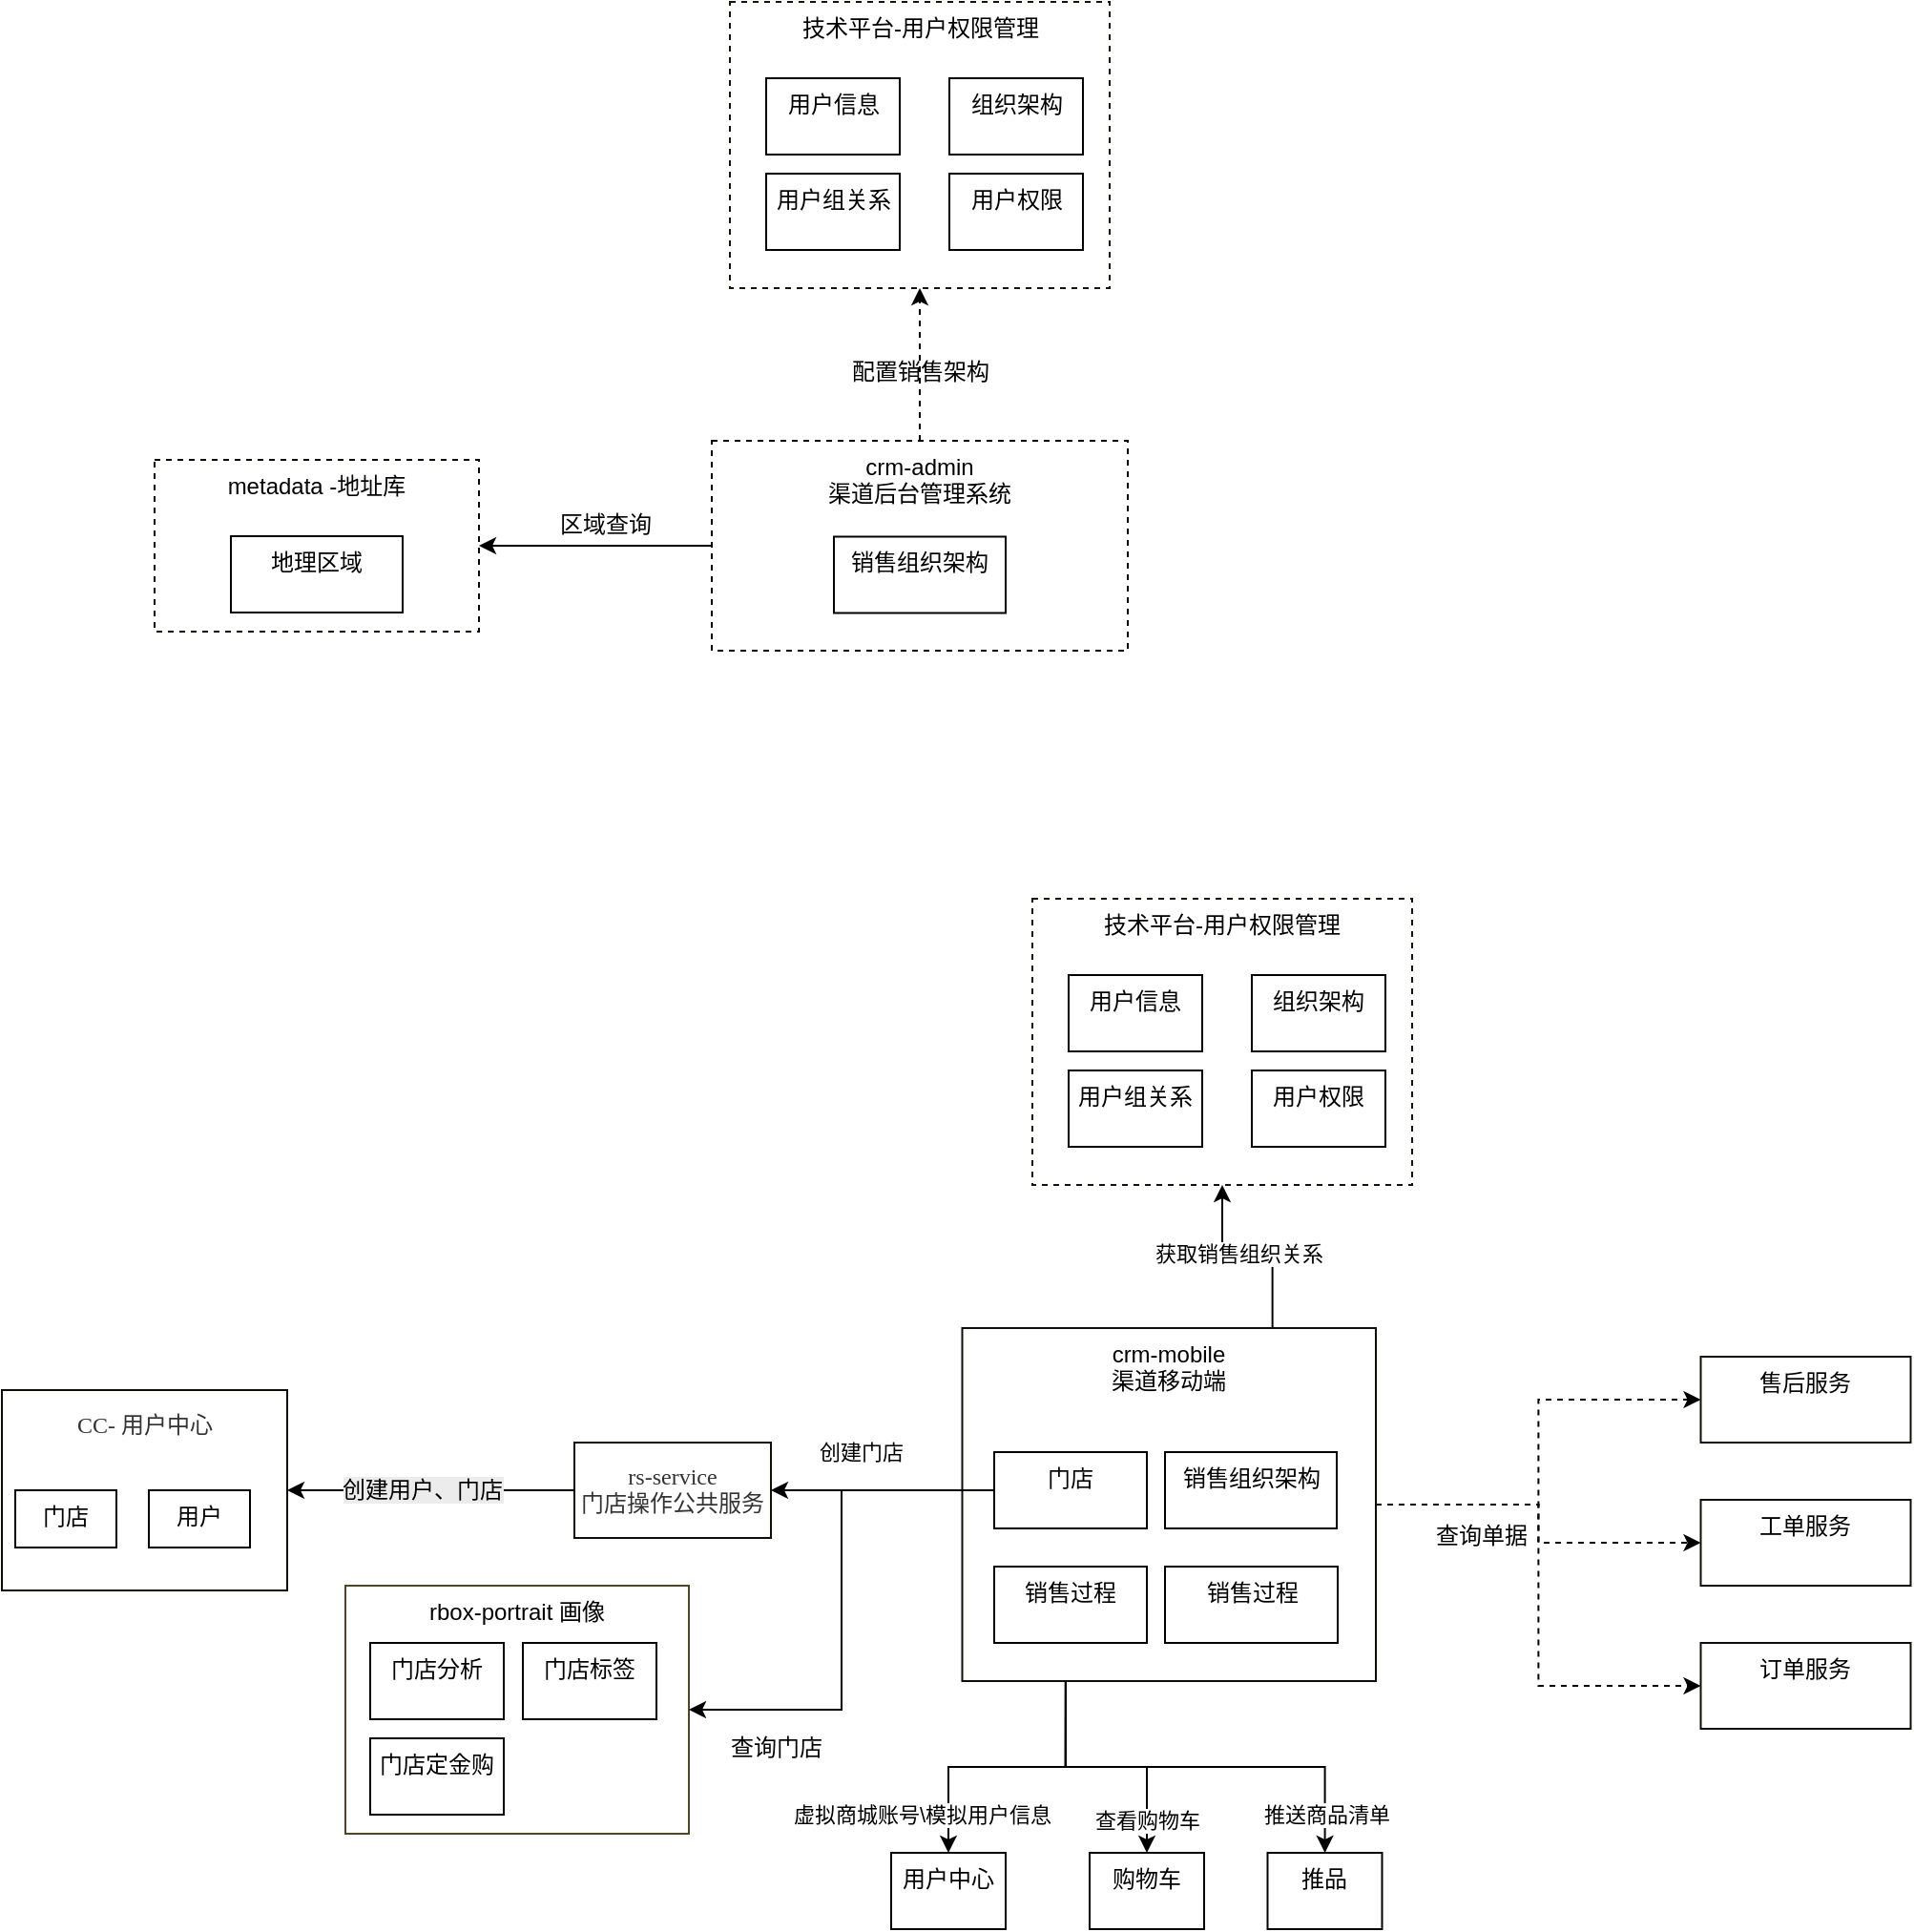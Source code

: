 <mxfile version="28.1.0">
  <diagram name="第 1 页" id="mgR1tlyyxq-HVjeuMNXy">
    <mxGraphModel dx="1038" dy="828" grid="1" gridSize="10" guides="1" tooltips="1" connect="1" arrows="1" fold="1" page="1" pageScale="1" pageWidth="827" pageHeight="1169" math="0" shadow="0">
      <root>
        <mxCell id="0" />
        <mxCell id="1" parent="0" />
        <mxCell id="X2_W-pZDhPTLX9-f0x4O-12" style="edgeStyle=orthogonalEdgeStyle;rounded=0;orthogonalLoop=1;jettySize=auto;html=1;entryX=0.5;entryY=1;entryDx=0;entryDy=0;strokeColor=#000000;align=center;verticalAlign=top;fontFamily=Helvetica;fontSize=12;fontColor=default;labelBackgroundColor=none;endArrow=classic;fillColor=none;dashed=1;pointerEvents=0;gradientColor=none;" parent="1" source="X2_W-pZDhPTLX9-f0x4O-2" target="X2_W-pZDhPTLX9-f0x4O-4" edge="1">
          <mxGeometry relative="1" as="geometry" />
        </mxCell>
        <mxCell id="X2_W-pZDhPTLX9-f0x4O-13" value="配置销售架构" style="edgeLabel;html=1;align=center;verticalAlign=top;resizable=0;points=[];rounded=0;strokeColor=#EBC75E;fontFamily=Helvetica;fontSize=12;fontColor=default;labelBackgroundColor=none;fillColor=none;pointerEvents=0;gradientColor=none;" parent="X2_W-pZDhPTLX9-f0x4O-12" vertex="1" connectable="0">
          <mxGeometry x="-0.092" y="2" relative="1" as="geometry">
            <mxPoint x="2" y="-14" as="offset" />
          </mxGeometry>
        </mxCell>
        <mxCell id="X2_W-pZDhPTLX9-f0x4O-30" style="edgeStyle=orthogonalEdgeStyle;rounded=0;orthogonalLoop=1;jettySize=auto;html=1;entryX=1;entryY=0.5;entryDx=0;entryDy=0;strokeColor=#000000;align=center;verticalAlign=top;fontFamily=Helvetica;fontSize=12;fontColor=default;labelBackgroundColor=none;endArrow=classic;fillColor=none;pointerEvents=0;gradientColor=none;" parent="1" source="X2_W-pZDhPTLX9-f0x4O-2" target="X2_W-pZDhPTLX9-f0x4O-28" edge="1">
          <mxGeometry relative="1" as="geometry" />
        </mxCell>
        <mxCell id="X2_W-pZDhPTLX9-f0x4O-31" value="区域查询" style="edgeLabel;html=1;align=center;verticalAlign=top;resizable=0;points=[];rounded=0;strokeColor=#EBC75E;fontFamily=Helvetica;fontSize=12;fontColor=default;labelBackgroundColor=none;fillColor=none;pointerEvents=0;gradientColor=none;" parent="X2_W-pZDhPTLX9-f0x4O-30" vertex="1" connectable="0">
          <mxGeometry x="-0.135" y="3" relative="1" as="geometry">
            <mxPoint x="-3" y="-28" as="offset" />
          </mxGeometry>
        </mxCell>
        <mxCell id="X2_W-pZDhPTLX9-f0x4O-2" value="crm-admin &lt;br&gt;渠道后台管理系统" style="rounded=0;whiteSpace=wrap;html=1;labelBackgroundColor=none;fillColor=none;strokeColor=default;align=center;verticalAlign=top;fontFamily=Helvetica;fontSize=12;fontColor=default;dashed=1;pointerEvents=0;gradientColor=none;" parent="1" vertex="1">
          <mxGeometry x="442" y="320" width="218" height="110" as="geometry" />
        </mxCell>
        <mxCell id="LwIIjkbttN6UYG1uhB5L-2" value="" style="group;pointerEvents=0;align=center;verticalAlign=top;fontFamily=Helvetica;fontSize=12;fontColor=default;fillColor=none;gradientColor=none;" vertex="1" connectable="0" parent="1">
          <mxGeometry x="451.5" y="90" width="199" height="150" as="geometry" />
        </mxCell>
        <mxCell id="X2_W-pZDhPTLX9-f0x4O-4" value="技术平台-用户权限管理" style="rounded=0;whiteSpace=wrap;html=1;labelBackgroundColor=none;fillColor=none;strokeColor=#171309;verticalAlign=top;dashed=1;pointerEvents=0;align=center;fontFamily=Helvetica;fontSize=12;fontColor=default;gradientColor=none;" parent="LwIIjkbttN6UYG1uhB5L-2" vertex="1">
          <mxGeometry width="199" height="150" as="geometry" />
        </mxCell>
        <mxCell id="X2_W-pZDhPTLX9-f0x4O-19" value="用户信息" style="rounded=0;whiteSpace=wrap;html=1;pointerEvents=0;align=center;verticalAlign=top;fontFamily=Helvetica;fontSize=12;fontColor=default;fillColor=none;gradientColor=none;" parent="LwIIjkbttN6UYG1uhB5L-2" vertex="1">
          <mxGeometry x="19" y="40" width="70" height="40" as="geometry" />
        </mxCell>
        <mxCell id="X2_W-pZDhPTLX9-f0x4O-20" value="组织架构" style="rounded=0;whiteSpace=wrap;html=1;pointerEvents=0;align=center;verticalAlign=top;fontFamily=Helvetica;fontSize=12;fontColor=default;fillColor=none;gradientColor=none;" parent="LwIIjkbttN6UYG1uhB5L-2" vertex="1">
          <mxGeometry x="115" y="40" width="70" height="40" as="geometry" />
        </mxCell>
        <mxCell id="X2_W-pZDhPTLX9-f0x4O-21" value="用户组关系" style="rounded=0;whiteSpace=wrap;html=1;pointerEvents=0;align=center;verticalAlign=top;fontFamily=Helvetica;fontSize=12;fontColor=default;fillColor=none;gradientColor=none;" parent="LwIIjkbttN6UYG1uhB5L-2" vertex="1">
          <mxGeometry x="19" y="90" width="70" height="40" as="geometry" />
        </mxCell>
        <mxCell id="LwIIjkbttN6UYG1uhB5L-1" value="用户权限" style="rounded=0;whiteSpace=wrap;html=1;pointerEvents=0;align=center;verticalAlign=top;fontFamily=Helvetica;fontSize=12;fontColor=default;fillColor=none;gradientColor=none;" vertex="1" parent="LwIIjkbttN6UYG1uhB5L-2">
          <mxGeometry x="115" y="90" width="70" height="40" as="geometry" />
        </mxCell>
        <mxCell id="LwIIjkbttN6UYG1uhB5L-9" value="销售组织架构" style="rounded=0;whiteSpace=wrap;html=1;pointerEvents=0;align=center;verticalAlign=top;fontFamily=Helvetica;fontSize=12;fontColor=default;fillColor=none;gradientColor=none;" vertex="1" parent="1">
          <mxGeometry x="506" y="370.25" width="90" height="40" as="geometry" />
        </mxCell>
        <mxCell id="LwIIjkbttN6UYG1uhB5L-19" value="" style="group;pointerEvents=0;align=center;verticalAlign=top;fontFamily=Helvetica;fontSize=12;fontColor=default;fillColor=none;gradientColor=none;" vertex="1" connectable="0" parent="1">
          <mxGeometry x="150" y="330" width="170" height="90" as="geometry" />
        </mxCell>
        <mxCell id="X2_W-pZDhPTLX9-f0x4O-28" value="metadata -地址库" style="rounded=0;whiteSpace=wrap;html=1;strokeColor=#0A0904;align=center;verticalAlign=top;fontFamily=Helvetica;fontSize=12;fontColor=default;labelBackgroundColor=none;fillColor=none;pointerEvents=0;gradientColor=none;dashed=1;" parent="LwIIjkbttN6UYG1uhB5L-19" vertex="1">
          <mxGeometry width="170" height="90" as="geometry" />
        </mxCell>
        <mxCell id="LwIIjkbttN6UYG1uhB5L-18" value="地理区域" style="rounded=0;whiteSpace=wrap;html=1;pointerEvents=0;align=center;verticalAlign=top;fontFamily=Helvetica;fontSize=12;fontColor=default;fillColor=none;gradientColor=none;" vertex="1" parent="LwIIjkbttN6UYG1uhB5L-19">
          <mxGeometry x="40" y="40" width="90" height="40" as="geometry" />
        </mxCell>
        <mxCell id="LwIIjkbttN6UYG1uhB5L-56" style="edgeStyle=orthogonalEdgeStyle;rounded=0;orthogonalLoop=1;jettySize=auto;html=1;entryX=0;entryY=0.5;entryDx=0;entryDy=0;strokeColor=#000000;align=center;verticalAlign=top;fontFamily=Helvetica;fontSize=12;fontColor=default;labelBackgroundColor=none;endArrow=classic;fillColor=none;pointerEvents=0;gradientColor=none;dashed=1;" edge="1" parent="1" source="LwIIjkbttN6UYG1uhB5L-60" target="LwIIjkbttN6UYG1uhB5L-65">
          <mxGeometry relative="1" as="geometry" />
        </mxCell>
        <mxCell id="LwIIjkbttN6UYG1uhB5L-57" style="edgeStyle=orthogonalEdgeStyle;rounded=0;orthogonalLoop=1;jettySize=auto;html=1;strokeColor=#000000;align=center;verticalAlign=top;fontFamily=Helvetica;fontSize=12;fontColor=default;labelBackgroundColor=none;endArrow=classic;fillColor=none;pointerEvents=0;gradientColor=none;dashed=1;" edge="1" parent="1" source="LwIIjkbttN6UYG1uhB5L-60" target="LwIIjkbttN6UYG1uhB5L-66">
          <mxGeometry relative="1" as="geometry" />
        </mxCell>
        <mxCell id="LwIIjkbttN6UYG1uhB5L-58" style="edgeStyle=orthogonalEdgeStyle;rounded=0;orthogonalLoop=1;jettySize=auto;html=1;entryX=0;entryY=0.5;entryDx=0;entryDy=0;strokeColor=#000000;align=center;verticalAlign=top;fontFamily=Helvetica;fontSize=12;fontColor=default;labelBackgroundColor=none;endArrow=classic;fillColor=none;pointerEvents=0;gradientColor=none;dashed=1;" edge="1" parent="1" source="LwIIjkbttN6UYG1uhB5L-60" target="LwIIjkbttN6UYG1uhB5L-67">
          <mxGeometry relative="1" as="geometry" />
        </mxCell>
        <mxCell id="LwIIjkbttN6UYG1uhB5L-59" value="查询单据" style="edgeLabel;html=1;align=center;verticalAlign=top;resizable=0;points=[];rounded=0;strokeColor=#000000;fontFamily=Helvetica;fontSize=12;fontColor=default;labelBackgroundColor=none;fillColor=none;pointerEvents=0;gradientColor=none;dashed=1;" vertex="1" connectable="0" parent="LwIIjkbttN6UYG1uhB5L-58">
          <mxGeometry x="-0.59" y="-1" relative="1" as="geometry">
            <mxPoint y="1" as="offset" />
          </mxGeometry>
        </mxCell>
        <mxCell id="LwIIjkbttN6UYG1uhB5L-90" style="edgeStyle=orthogonalEdgeStyle;rounded=0;orthogonalLoop=1;jettySize=auto;html=1;exitX=0.75;exitY=0;exitDx=0;exitDy=0;entryX=0.5;entryY=1;entryDx=0;entryDy=0;" edge="1" parent="1" source="LwIIjkbttN6UYG1uhB5L-60" target="LwIIjkbttN6UYG1uhB5L-83">
          <mxGeometry relative="1" as="geometry" />
        </mxCell>
        <mxCell id="LwIIjkbttN6UYG1uhB5L-91" value="获取销售组织关系" style="edgeLabel;html=1;align=center;verticalAlign=middle;resizable=0;points=[];" vertex="1" connectable="0" parent="LwIIjkbttN6UYG1uhB5L-90">
          <mxGeometry x="0.099" y="-2" relative="1" as="geometry">
            <mxPoint as="offset" />
          </mxGeometry>
        </mxCell>
        <mxCell id="LwIIjkbttN6UYG1uhB5L-102" style="edgeStyle=orthogonalEdgeStyle;rounded=0;orthogonalLoop=1;jettySize=auto;html=1;exitX=0.25;exitY=1;exitDx=0;exitDy=0;entryX=0.5;entryY=0;entryDx=0;entryDy=0;" edge="1" parent="1" source="LwIIjkbttN6UYG1uhB5L-60" target="LwIIjkbttN6UYG1uhB5L-99">
          <mxGeometry relative="1" as="geometry" />
        </mxCell>
        <mxCell id="LwIIjkbttN6UYG1uhB5L-103" value="虚拟商城账号\模拟用户信息" style="edgeLabel;html=1;align=center;verticalAlign=middle;resizable=0;points=[];" vertex="1" connectable="0" parent="LwIIjkbttN6UYG1uhB5L-102">
          <mxGeometry x="-0.275" y="1" relative="1" as="geometry">
            <mxPoint x="-66" y="24" as="offset" />
          </mxGeometry>
        </mxCell>
        <mxCell id="LwIIjkbttN6UYG1uhB5L-104" style="edgeStyle=orthogonalEdgeStyle;rounded=0;orthogonalLoop=1;jettySize=auto;html=1;exitX=0.25;exitY=1;exitDx=0;exitDy=0;entryX=0.5;entryY=0;entryDx=0;entryDy=0;" edge="1" parent="1" source="LwIIjkbttN6UYG1uhB5L-60" target="LwIIjkbttN6UYG1uhB5L-94">
          <mxGeometry relative="1" as="geometry" />
        </mxCell>
        <mxCell id="LwIIjkbttN6UYG1uhB5L-105" value="查看购物车" style="edgeLabel;html=1;align=center;verticalAlign=middle;resizable=0;points=[];" vertex="1" connectable="0" parent="LwIIjkbttN6UYG1uhB5L-104">
          <mxGeometry x="0.57" y="-3" relative="1" as="geometry">
            <mxPoint x="3" y="11" as="offset" />
          </mxGeometry>
        </mxCell>
        <mxCell id="LwIIjkbttN6UYG1uhB5L-106" style="edgeStyle=orthogonalEdgeStyle;rounded=0;orthogonalLoop=1;jettySize=auto;html=1;exitX=0.25;exitY=1;exitDx=0;exitDy=0;" edge="1" parent="1" source="LwIIjkbttN6UYG1uhB5L-60" target="LwIIjkbttN6UYG1uhB5L-95">
          <mxGeometry relative="1" as="geometry" />
        </mxCell>
        <mxCell id="LwIIjkbttN6UYG1uhB5L-107" value="推送商品清单" style="edgeLabel;html=1;align=center;verticalAlign=middle;resizable=0;points=[];" vertex="1" connectable="0" parent="LwIIjkbttN6UYG1uhB5L-106">
          <mxGeometry x="0.819" relative="1" as="geometry">
            <mxPoint as="offset" />
          </mxGeometry>
        </mxCell>
        <mxCell id="LwIIjkbttN6UYG1uhB5L-60" value="crm-mobile&lt;br&gt;渠道移动端" style="rounded=0;whiteSpace=wrap;html=1;labelBackgroundColor=none;fillColor=none;strokeColor=#0F0D06;align=center;verticalAlign=top;fontFamily=Helvetica;fontSize=12;fontColor=default;pointerEvents=0;gradientColor=none;" vertex="1" parent="1">
          <mxGeometry x="573.25" y="785" width="216.75" height="185" as="geometry" />
        </mxCell>
        <mxCell id="LwIIjkbttN6UYG1uhB5L-61" style="edgeStyle=orthogonalEdgeStyle;rounded=0;orthogonalLoop=1;jettySize=auto;html=1;" edge="1" parent="1" source="LwIIjkbttN6UYG1uhB5L-63" target="LwIIjkbttN6UYG1uhB5L-64">
          <mxGeometry relative="1" as="geometry" />
        </mxCell>
        <mxCell id="LwIIjkbttN6UYG1uhB5L-62" value="&lt;span style=&quot;font-size: 12px; background-color: rgb(236, 236, 236);&quot;&gt;创建用户、门店&lt;/span&gt;" style="edgeLabel;html=1;align=center;verticalAlign=middle;resizable=0;points=[];" vertex="1" connectable="0" parent="LwIIjkbttN6UYG1uhB5L-61">
          <mxGeometry x="0.106" y="2" relative="1" as="geometry">
            <mxPoint x="3" y="-2" as="offset" />
          </mxGeometry>
        </mxCell>
        <mxCell id="LwIIjkbttN6UYG1uhB5L-63" value="&lt;div style=&quot;&quot; data-hash=&quot;bb3747c14deb23fc009aacc1bc356d5e&quot; data-version=&quot;3.0.0&quot;&gt;&lt;/div&gt;&lt;div style=&quot;&quot; class=&quot;document&quot;&gt;&lt;div class=&quot;section&quot;&gt;&lt;p style=&quot;margin: 3pt 0pt; font-family: 等线;&quot; class=&quot;paragraph text-align-type-left&quot;&gt;&lt;font color=&quot;#333333&quot;&gt;&lt;span&gt;rs-service &lt;br&gt;门店操作公共服务&lt;/span&gt;&lt;/font&gt;&lt;/p&gt;&lt;/div&gt;&lt;/div&gt;" style="rounded=0;whiteSpace=wrap;html=1;labelBackgroundColor=none;fillColor=none;strokeColor=#0F0D06;fontSize=12;align=center;verticalAlign=top;fontFamily=Helvetica;fontColor=default;pointerEvents=0;gradientColor=none;" vertex="1" parent="1">
          <mxGeometry x="370" y="845" width="103" height="50" as="geometry" />
        </mxCell>
        <mxCell id="LwIIjkbttN6UYG1uhB5L-64" value="&lt;div style=&quot;&quot; data-hash=&quot;bb3747c14deb23fc009aacc1bc356d5e&quot; data-version=&quot;3.0.0&quot;&gt;&lt;/div&gt;&lt;div style=&quot;&quot; class=&quot;document&quot;&gt;&lt;div class=&quot;section&quot;&gt;&lt;p style=&quot;margin: 3pt 0pt; font-family: 等线;&quot; class=&quot;paragraph text-align-type-left&quot;&gt;&lt;font color=&quot;#333333&quot;&gt;&lt;span&gt;CC-&amp;nbsp;&lt;/span&gt;&lt;/font&gt;&lt;span style=&quot;color: light-dark(rgb(51, 51, 51), rgb(193, 193, 193)); background-color: transparent;&quot;&gt;用户中心&lt;/span&gt;&lt;/p&gt;&lt;/div&gt;&lt;/div&gt;" style="rounded=0;whiteSpace=wrap;html=1;labelBackgroundColor=none;fillColor=none;strokeColor=#0F0D06;fontSize=12;align=center;verticalAlign=top;fontFamily=Helvetica;fontColor=default;pointerEvents=0;gradientColor=none;" vertex="1" parent="1">
          <mxGeometry x="70" y="817.5" width="149.5" height="105" as="geometry" />
        </mxCell>
        <mxCell id="LwIIjkbttN6UYG1uhB5L-65" value="售后服务" style="rounded=0;whiteSpace=wrap;html=1;labelBackgroundColor=none;fillColor=none;strokeColor=#0F0D06;align=center;verticalAlign=top;fontFamily=Helvetica;fontSize=12;fontColor=default;pointerEvents=0;gradientColor=none;" vertex="1" parent="1">
          <mxGeometry x="960.25" y="800" width="110" height="45" as="geometry" />
        </mxCell>
        <mxCell id="LwIIjkbttN6UYG1uhB5L-66" value="工单服务" style="rounded=0;whiteSpace=wrap;html=1;labelBackgroundColor=none;fillColor=none;strokeColor=#0F0D06;align=center;verticalAlign=top;fontFamily=Helvetica;fontSize=12;fontColor=default;pointerEvents=0;gradientColor=none;" vertex="1" parent="1">
          <mxGeometry x="960.25" y="875" width="110" height="45" as="geometry" />
        </mxCell>
        <mxCell id="LwIIjkbttN6UYG1uhB5L-67" value="订单服务" style="rounded=0;whiteSpace=wrap;html=1;labelBackgroundColor=none;fillColor=none;strokeColor=#0F0D06;align=center;verticalAlign=top;fontFamily=Helvetica;fontSize=12;fontColor=default;pointerEvents=0;gradientColor=none;" vertex="1" parent="1">
          <mxGeometry x="960.25" y="950" width="110" height="45" as="geometry" />
        </mxCell>
        <mxCell id="LwIIjkbttN6UYG1uhB5L-68" value="" style="group;pointerEvents=0;align=center;verticalAlign=top;fontFamily=Helvetica;fontSize=12;fontColor=default;fillColor=none;gradientColor=none;strokeColor=#0F0D06;" vertex="1" connectable="0" parent="1">
          <mxGeometry x="250.0" y="920" width="180" height="130" as="geometry" />
        </mxCell>
        <mxCell id="LwIIjkbttN6UYG1uhB5L-69" value="rbox-portrait 画像" style="rounded=0;whiteSpace=wrap;html=1;labelBackgroundColor=none;fillColor=none;strokeColor=#524521;align=center;verticalAlign=top;fontFamily=Helvetica;fontSize=12;fontColor=default;pointerEvents=0;gradientColor=none;" vertex="1" parent="LwIIjkbttN6UYG1uhB5L-68">
          <mxGeometry width="180" height="130" as="geometry" />
        </mxCell>
        <mxCell id="LwIIjkbttN6UYG1uhB5L-70" value="门店分析" style="rounded=0;whiteSpace=wrap;html=1;pointerEvents=0;align=center;verticalAlign=top;fontFamily=Helvetica;fontSize=12;fontColor=default;fillColor=none;gradientColor=none;" vertex="1" parent="LwIIjkbttN6UYG1uhB5L-68">
          <mxGeometry x="13" y="30" width="70" height="40" as="geometry" />
        </mxCell>
        <mxCell id="LwIIjkbttN6UYG1uhB5L-71" value="门店标签" style="rounded=0;whiteSpace=wrap;html=1;pointerEvents=0;align=center;verticalAlign=top;fontFamily=Helvetica;fontSize=12;fontColor=default;fillColor=none;gradientColor=none;" vertex="1" parent="LwIIjkbttN6UYG1uhB5L-68">
          <mxGeometry x="93" y="30" width="70" height="40" as="geometry" />
        </mxCell>
        <mxCell id="LwIIjkbttN6UYG1uhB5L-72" value="门店定金购" style="rounded=0;whiteSpace=wrap;html=1;pointerEvents=0;align=center;verticalAlign=top;fontFamily=Helvetica;fontSize=12;fontColor=default;fillColor=none;gradientColor=none;" vertex="1" parent="LwIIjkbttN6UYG1uhB5L-68">
          <mxGeometry x="13.0" y="80" width="70" height="40" as="geometry" />
        </mxCell>
        <mxCell id="LwIIjkbttN6UYG1uhB5L-73" value="" style="edgeStyle=orthogonalEdgeStyle;rounded=0;orthogonalLoop=1;jettySize=auto;html=1;" edge="1" parent="1" source="LwIIjkbttN6UYG1uhB5L-76" target="LwIIjkbttN6UYG1uhB5L-63">
          <mxGeometry relative="1" as="geometry" />
        </mxCell>
        <mxCell id="LwIIjkbttN6UYG1uhB5L-74" value="创建门店" style="edgeLabel;html=1;align=center;verticalAlign=middle;resizable=0;points=[];" vertex="1" connectable="0" parent="LwIIjkbttN6UYG1uhB5L-73">
          <mxGeometry x="0.179" y="1" relative="1" as="geometry">
            <mxPoint x="-1" y="-21" as="offset" />
          </mxGeometry>
        </mxCell>
        <mxCell id="LwIIjkbttN6UYG1uhB5L-75" style="edgeStyle=orthogonalEdgeStyle;rounded=0;orthogonalLoop=1;jettySize=auto;html=1;exitX=0;exitY=0.5;exitDx=0;exitDy=0;entryX=1;entryY=0.5;entryDx=0;entryDy=0;" edge="1" parent="1" source="LwIIjkbttN6UYG1uhB5L-76" target="LwIIjkbttN6UYG1uhB5L-69">
          <mxGeometry relative="1" as="geometry" />
        </mxCell>
        <mxCell id="LwIIjkbttN6UYG1uhB5L-76" value="门店" style="rounded=0;whiteSpace=wrap;html=1;pointerEvents=0;align=center;verticalAlign=top;fontFamily=Helvetica;fontSize=12;fontColor=default;fillColor=none;gradientColor=none;" vertex="1" parent="1">
          <mxGeometry x="590" y="850" width="80" height="40" as="geometry" />
        </mxCell>
        <mxCell id="LwIIjkbttN6UYG1uhB5L-77" value="销售组织架构" style="rounded=0;whiteSpace=wrap;html=1;pointerEvents=0;align=center;verticalAlign=top;fontFamily=Helvetica;fontSize=12;fontColor=default;fillColor=none;gradientColor=none;" vertex="1" parent="1">
          <mxGeometry x="679.5" y="850" width="90" height="40" as="geometry" />
        </mxCell>
        <mxCell id="LwIIjkbttN6UYG1uhB5L-78" value="查询门店" style="text;html=1;align=center;verticalAlign=middle;whiteSpace=wrap;rounded=0;" vertex="1" parent="1">
          <mxGeometry x="446" y="990" width="60" height="30" as="geometry" />
        </mxCell>
        <mxCell id="LwIIjkbttN6UYG1uhB5L-79" value="门店" style="rounded=0;whiteSpace=wrap;html=1;pointerEvents=0;align=center;verticalAlign=top;fontFamily=Helvetica;fontSize=12;fontColor=default;fillColor=none;gradientColor=none;" vertex="1" parent="1">
          <mxGeometry x="77" y="870" width="53" height="30" as="geometry" />
        </mxCell>
        <mxCell id="LwIIjkbttN6UYG1uhB5L-80" value="用户" style="rounded=0;whiteSpace=wrap;html=1;pointerEvents=0;align=center;verticalAlign=top;fontFamily=Helvetica;fontSize=12;fontColor=default;fillColor=none;gradientColor=none;" vertex="1" parent="1">
          <mxGeometry x="147" y="870" width="53" height="30" as="geometry" />
        </mxCell>
        <mxCell id="LwIIjkbttN6UYG1uhB5L-82" value="" style="group;pointerEvents=0;align=center;verticalAlign=top;fontFamily=Helvetica;fontSize=12;fontColor=default;fillColor=none;gradientColor=none;" vertex="1" connectable="0" parent="1">
          <mxGeometry x="610" y="560" width="199" height="150" as="geometry" />
        </mxCell>
        <mxCell id="LwIIjkbttN6UYG1uhB5L-83" value="技术平台-用户权限管理" style="rounded=0;whiteSpace=wrap;html=1;labelBackgroundColor=none;fillColor=none;strokeColor=#171309;verticalAlign=top;dashed=1;pointerEvents=0;align=center;fontFamily=Helvetica;fontSize=12;fontColor=default;gradientColor=none;" vertex="1" parent="LwIIjkbttN6UYG1uhB5L-82">
          <mxGeometry width="199" height="150" as="geometry" />
        </mxCell>
        <mxCell id="LwIIjkbttN6UYG1uhB5L-84" value="用户信息" style="rounded=0;whiteSpace=wrap;html=1;pointerEvents=0;align=center;verticalAlign=top;fontFamily=Helvetica;fontSize=12;fontColor=default;fillColor=none;gradientColor=none;" vertex="1" parent="LwIIjkbttN6UYG1uhB5L-82">
          <mxGeometry x="19" y="40" width="70" height="40" as="geometry" />
        </mxCell>
        <mxCell id="LwIIjkbttN6UYG1uhB5L-85" value="组织架构" style="rounded=0;whiteSpace=wrap;html=1;pointerEvents=0;align=center;verticalAlign=top;fontFamily=Helvetica;fontSize=12;fontColor=default;fillColor=none;gradientColor=none;" vertex="1" parent="LwIIjkbttN6UYG1uhB5L-82">
          <mxGeometry x="115" y="40" width="70" height="40" as="geometry" />
        </mxCell>
        <mxCell id="LwIIjkbttN6UYG1uhB5L-86" value="用户组关系" style="rounded=0;whiteSpace=wrap;html=1;pointerEvents=0;align=center;verticalAlign=top;fontFamily=Helvetica;fontSize=12;fontColor=default;fillColor=none;gradientColor=none;" vertex="1" parent="LwIIjkbttN6UYG1uhB5L-82">
          <mxGeometry x="19" y="90" width="70" height="40" as="geometry" />
        </mxCell>
        <mxCell id="LwIIjkbttN6UYG1uhB5L-87" value="用户权限" style="rounded=0;whiteSpace=wrap;html=1;pointerEvents=0;align=center;verticalAlign=top;fontFamily=Helvetica;fontSize=12;fontColor=default;fillColor=none;gradientColor=none;" vertex="1" parent="LwIIjkbttN6UYG1uhB5L-82">
          <mxGeometry x="115" y="90" width="70" height="40" as="geometry" />
        </mxCell>
        <mxCell id="LwIIjkbttN6UYG1uhB5L-92" value="销售过程" style="rounded=0;whiteSpace=wrap;html=1;pointerEvents=0;align=center;verticalAlign=top;fontFamily=Helvetica;fontSize=12;fontColor=default;fillColor=none;gradientColor=none;" vertex="1" parent="1">
          <mxGeometry x="590" y="910" width="80" height="40" as="geometry" />
        </mxCell>
        <mxCell id="LwIIjkbttN6UYG1uhB5L-94" value="购物车" style="rounded=0;whiteSpace=wrap;html=1;pointerEvents=0;align=center;verticalAlign=top;fontFamily=Helvetica;fontSize=12;fontColor=default;fillColor=none;gradientColor=none;" vertex="1" parent="1">
          <mxGeometry x="640" y="1060" width="60" height="40" as="geometry" />
        </mxCell>
        <mxCell id="LwIIjkbttN6UYG1uhB5L-95" value="推品" style="rounded=0;whiteSpace=wrap;html=1;pointerEvents=0;align=center;verticalAlign=top;fontFamily=Helvetica;fontSize=12;fontColor=default;fillColor=none;gradientColor=none;" vertex="1" parent="1">
          <mxGeometry x="733.25" y="1060" width="60" height="40" as="geometry" />
        </mxCell>
        <mxCell id="LwIIjkbttN6UYG1uhB5L-97" value="销售过程" style="rounded=0;whiteSpace=wrap;html=1;pointerEvents=0;align=center;verticalAlign=top;fontFamily=Helvetica;fontSize=12;fontColor=default;fillColor=none;gradientColor=none;" vertex="1" parent="1">
          <mxGeometry x="679.5" y="910" width="90.5" height="40" as="geometry" />
        </mxCell>
        <mxCell id="LwIIjkbttN6UYG1uhB5L-99" value="用户中心" style="rounded=0;whiteSpace=wrap;html=1;pointerEvents=0;align=center;verticalAlign=top;fontFamily=Helvetica;fontSize=12;fontColor=default;fillColor=none;gradientColor=none;" vertex="1" parent="1">
          <mxGeometry x="536" y="1060" width="60" height="40" as="geometry" />
        </mxCell>
      </root>
    </mxGraphModel>
  </diagram>
</mxfile>
